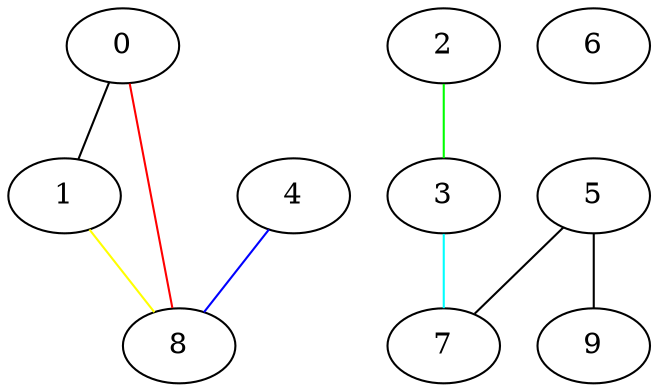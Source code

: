 graph test32
 { 
0 -- 1 ;
0 -- 8  [color=red];
1 -- 8 [color=yellow];
2 -- 3 [color=green];
3 -- 7 [color=cyan];
4 -- 8  [color=blue];
5 -- 7 [color=black];
5 -- 9 ;
6
7
8
9
}
